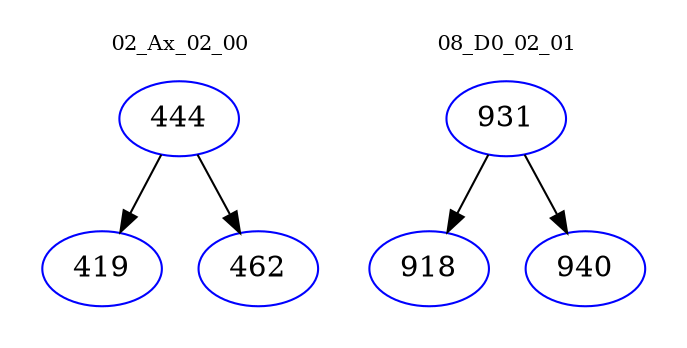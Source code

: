 digraph{
subgraph cluster_0 {
color = white
label = "02_Ax_02_00";
fontsize=10;
T0_444 [label="444", color="blue"]
T0_444 -> T0_419 [color="black"]
T0_419 [label="419", color="blue"]
T0_444 -> T0_462 [color="black"]
T0_462 [label="462", color="blue"]
}
subgraph cluster_1 {
color = white
label = "08_D0_02_01";
fontsize=10;
T1_931 [label="931", color="blue"]
T1_931 -> T1_918 [color="black"]
T1_918 [label="918", color="blue"]
T1_931 -> T1_940 [color="black"]
T1_940 [label="940", color="blue"]
}
}
